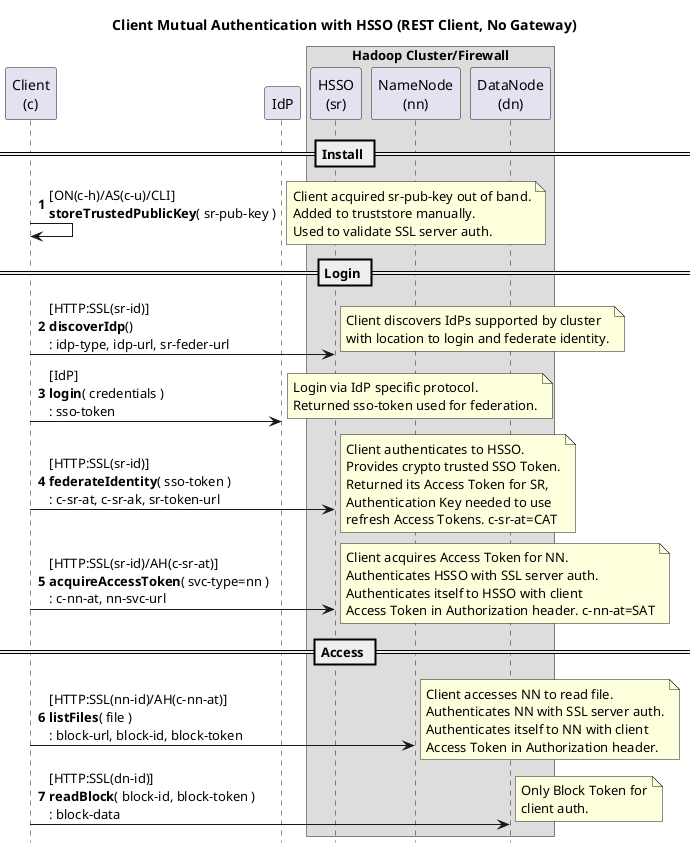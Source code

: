 @startuml
title Client Mutual Authentication with HSSO (REST Client, No Gateway)
autonumber
hide footbox

participant "Client\n(c)" as C
participant "IdP" as IDP
box "Hadoop Cluster/Firewall"
  participant "HSSO\n(sr)" as SR
  participant "NameNode\n(nn)" as NN
  participant "DataNode\n(dn)" as DN
end box

== Install ==

C->C: [ON(c-h)/AS(c-u)/CLI]\n<b>storeTrustedPublicKey</b>( sr-pub-key )
  note right: Client acquired sr-pub-key out of band.\nAdded to truststore manually.\nUsed to validate SSL server auth.

== Login ==

C->SR: [HTTP:SSL(sr-id)]\n<b>discoverIdp</b>()\n: idp-type, idp-url, sr-feder-url
  note right: Client discovers IdPs supported by cluster\nwith location to login and federate identity.

C->IDP: [IdP]\n<b>login</b>( credentials )\n: sso-token
  note right: Login via IdP specific protocol.\nReturned sso-token used for federation.

C->SR: [HTTP:SSL(sr-id)]\n<b>federateIdentity</b>( sso-token )\n: c-sr-at, c-sr-ak, sr-token-url
  note right: Client authenticates to HSSO.\nProvides crypto trusted SSO Token.\nReturned its Access Token for SR,\nAuthentication Key needed to use\nrefresh Access Tokens. c-sr-at=CAT

C->SR: [HTTP:SSL(sr-id)/AH(c-sr-at)]\n<b>acquireAccessToken</b>( svc-type=nn )\n: c-nn-at, nn-svc-url
  note right: Client acquires Access Token for NN.\nAuthenticates HSSO with SSL server auth.\nAuthenticates itself to HSSO with client\nAccess Token in Authorization header. c-nn-at=SAT

== Access ==

C->NN: [HTTP:SSL(nn-id)/AH(c-nn-at)]\n<b>listFiles</b>( file )\n: block-url, block-id, block-token
  note right: Client accesses NN to read file.\nAuthenticates NN with SSL server auth.\nAuthenticates itself to NN with client\nAccess Token in Authorization header.

C->DN: [HTTP:SSL(dn-id)]\n<b>readBlock</b>( block-id, block-token )\n: block-data
  note right: Only Block Token for\nclient auth.

@enduml